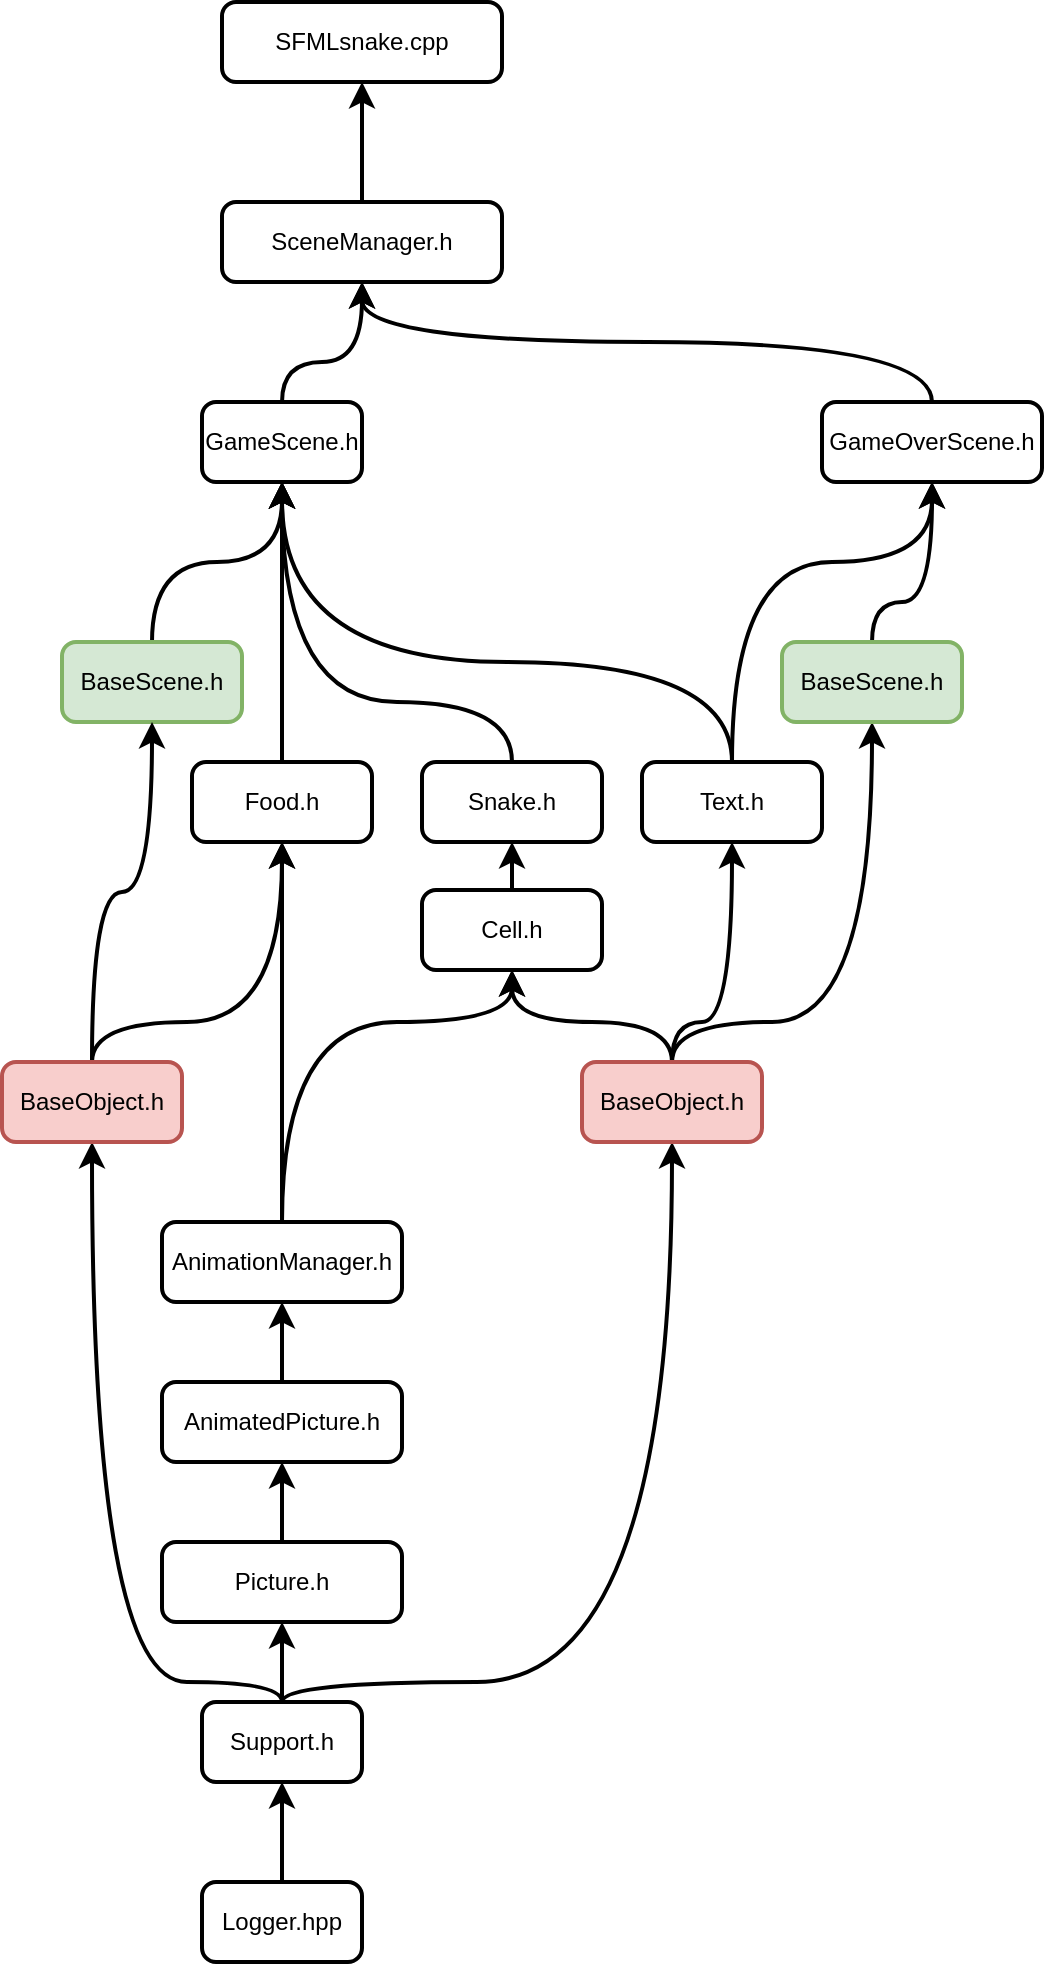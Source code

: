 <mxfile version="16.5.1" type="device"><diagram id="C5RBs43oDa-KdzZeNtuy" name="Page-1"><mxGraphModel dx="557" dy="745" grid="1" gridSize="10" guides="1" tooltips="1" connect="1" arrows="1" fold="1" page="1" pageScale="1" pageWidth="827" pageHeight="1169" math="0" shadow="0"><root><mxCell id="WIyWlLk6GJQsqaUBKTNV-0"/><mxCell id="WIyWlLk6GJQsqaUBKTNV-1" parent="WIyWlLk6GJQsqaUBKTNV-0"/><mxCell id="fmXq7sl4-tG1h7ZS7099-0" value="SFMLsnake.cpp" style="rounded=1;whiteSpace=wrap;html=1;absoluteArcSize=1;arcSize=14;strokeWidth=2;" parent="WIyWlLk6GJQsqaUBKTNV-1" vertex="1"><mxGeometry x="130" y="80" width="140" height="40" as="geometry"/></mxCell><mxCell id="fmXq7sl4-tG1h7ZS7099-4" style="edgeStyle=orthogonalEdgeStyle;rounded=0;orthogonalLoop=1;jettySize=auto;html=1;exitX=0.5;exitY=0;exitDx=0;exitDy=0;entryX=0.5;entryY=1;entryDx=0;entryDy=0;strokeWidth=2;endArrow=classic;endFill=1;targetPerimeterSpacing=0;endSize=7;startSize=7;shadow=0;elbow=vertical;curved=1;" parent="WIyWlLk6GJQsqaUBKTNV-1" source="fmXq7sl4-tG1h7ZS7099-1" target="fmXq7sl4-tG1h7ZS7099-0" edge="1"><mxGeometry relative="1" as="geometry"/></mxCell><mxCell id="fmXq7sl4-tG1h7ZS7099-1" value="SceneManager.h" style="rounded=1;whiteSpace=wrap;html=1;absoluteArcSize=1;arcSize=14;strokeWidth=2;" parent="WIyWlLk6GJQsqaUBKTNV-1" vertex="1"><mxGeometry x="130" y="180" width="140" height="40" as="geometry"/></mxCell><mxCell id="dve3AM8fMskFHtIiWT6L-1" style="edgeStyle=orthogonalEdgeStyle;curved=1;rounded=0;orthogonalLoop=1;jettySize=auto;html=1;exitX=0.5;exitY=0;exitDx=0;exitDy=0;entryX=0.5;entryY=1;entryDx=0;entryDy=0;startSize=7;endSize=7;strokeWidth=2;" parent="WIyWlLk6GJQsqaUBKTNV-1" source="fmXq7sl4-tG1h7ZS7099-6" target="fmXq7sl4-tG1h7ZS7099-53" edge="1"><mxGeometry relative="1" as="geometry"/></mxCell><mxCell id="6EnyYHKE5XATyrGGFMXo-16" style="edgeStyle=orthogonalEdgeStyle;curved=1;rounded=0;orthogonalLoop=1;jettySize=auto;html=1;exitX=0.5;exitY=0;exitDx=0;exitDy=0;entryX=0.5;entryY=1;entryDx=0;entryDy=0;startSize=7;endSize=7;strokeWidth=2;" parent="WIyWlLk6GJQsqaUBKTNV-1" source="fmXq7sl4-tG1h7ZS7099-6" target="6EnyYHKE5XATyrGGFMXo-0" edge="1"><mxGeometry relative="1" as="geometry"><Array as="points"><mxPoint x="160" y="920"/><mxPoint x="65" y="920"/></Array></mxGeometry></mxCell><mxCell id="NNPCCKdnxoWh5YIswRHr-2" style="edgeStyle=orthogonalEdgeStyle;curved=1;rounded=0;orthogonalLoop=1;jettySize=auto;html=1;exitX=0.5;exitY=0;exitDx=0;exitDy=0;entryX=0.5;entryY=1;entryDx=0;entryDy=0;startSize=7;endSize=7;strokeWidth=2;" edge="1" parent="WIyWlLk6GJQsqaUBKTNV-1" source="fmXq7sl4-tG1h7ZS7099-6" target="6EnyYHKE5XATyrGGFMXo-4"><mxGeometry relative="1" as="geometry"><Array as="points"><mxPoint x="160" y="920"/><mxPoint x="355" y="920"/></Array></mxGeometry></mxCell><mxCell id="fmXq7sl4-tG1h7ZS7099-6" value="Support.h" style="rounded=1;whiteSpace=wrap;html=1;absoluteArcSize=1;arcSize=14;strokeWidth=2;" parent="WIyWlLk6GJQsqaUBKTNV-1" vertex="1"><mxGeometry x="120" y="930" width="80" height="40" as="geometry"/></mxCell><mxCell id="fmXq7sl4-tG1h7ZS7099-79" style="edgeStyle=orthogonalEdgeStyle;curved=1;rounded=0;orthogonalLoop=1;jettySize=auto;html=1;exitX=0.5;exitY=0;exitDx=0;exitDy=0;entryX=0.5;entryY=1;entryDx=0;entryDy=0;shadow=0;endArrow=classic;endFill=1;startSize=7;endSize=7;targetPerimeterSpacing=0;strokeWidth=2;elbow=vertical;" parent="WIyWlLk6GJQsqaUBKTNV-1" source="fmXq7sl4-tG1h7ZS7099-7" target="fmXq7sl4-tG1h7ZS7099-6" edge="1"><mxGeometry relative="1" as="geometry"/></mxCell><mxCell id="fmXq7sl4-tG1h7ZS7099-7" value="Logger.hpp" style="rounded=1;whiteSpace=wrap;html=1;absoluteArcSize=1;arcSize=14;strokeWidth=2;" parent="WIyWlLk6GJQsqaUBKTNV-1" vertex="1"><mxGeometry x="120" y="1020" width="80" height="40" as="geometry"/></mxCell><mxCell id="fmXq7sl4-tG1h7ZS7099-97" style="edgeStyle=orthogonalEdgeStyle;curved=1;rounded=0;orthogonalLoop=1;jettySize=auto;html=1;exitX=0.5;exitY=0;exitDx=0;exitDy=0;entryX=0.5;entryY=1;entryDx=0;entryDy=0;shadow=0;endArrow=classic;endFill=1;startSize=7;endSize=7;targetPerimeterSpacing=0;strokeWidth=2;elbow=vertical;" parent="WIyWlLk6GJQsqaUBKTNV-1" source="fmXq7sl4-tG1h7ZS7099-8" target="fmXq7sl4-tG1h7ZS7099-1" edge="1"><mxGeometry relative="1" as="geometry"><Array as="points"><mxPoint x="160" y="260"/><mxPoint x="200" y="260"/></Array></mxGeometry></mxCell><mxCell id="fmXq7sl4-tG1h7ZS7099-8" value="GameScene.h" style="rounded=1;whiteSpace=wrap;html=1;absoluteArcSize=1;arcSize=14;strokeWidth=2;" parent="WIyWlLk6GJQsqaUBKTNV-1" vertex="1"><mxGeometry x="120" y="280" width="80" height="40" as="geometry"/></mxCell><mxCell id="fmXq7sl4-tG1h7ZS7099-99" style="edgeStyle=orthogonalEdgeStyle;curved=1;rounded=0;orthogonalLoop=1;jettySize=auto;html=1;exitX=0.5;exitY=0;exitDx=0;exitDy=0;entryX=0.5;entryY=1;entryDx=0;entryDy=0;shadow=0;endArrow=classic;endFill=1;startSize=7;endSize=7;targetPerimeterSpacing=0;strokeWidth=2;elbow=vertical;" parent="WIyWlLk6GJQsqaUBKTNV-1" source="fmXq7sl4-tG1h7ZS7099-9" target="fmXq7sl4-tG1h7ZS7099-1" edge="1"><mxGeometry relative="1" as="geometry"/></mxCell><mxCell id="fmXq7sl4-tG1h7ZS7099-9" value="GameOverScene.h" style="rounded=1;whiteSpace=wrap;html=1;absoluteArcSize=1;arcSize=14;strokeWidth=2;" parent="WIyWlLk6GJQsqaUBKTNV-1" vertex="1"><mxGeometry x="430" y="280" width="110" height="40" as="geometry"/></mxCell><mxCell id="6EnyYHKE5XATyrGGFMXo-10" style="edgeStyle=orthogonalEdgeStyle;curved=1;rounded=0;orthogonalLoop=1;jettySize=auto;html=1;exitX=0.5;exitY=0;exitDx=0;exitDy=0;entryX=0.5;entryY=1;entryDx=0;entryDy=0;startSize=7;endSize=7;strokeWidth=2;" parent="WIyWlLk6GJQsqaUBKTNV-1" source="fmXq7sl4-tG1h7ZS7099-23" target="fmXq7sl4-tG1h7ZS7099-8" edge="1"><mxGeometry relative="1" as="geometry"/></mxCell><mxCell id="fmXq7sl4-tG1h7ZS7099-23" value="BaseScene.h" style="rounded=1;whiteSpace=wrap;html=1;absoluteArcSize=1;arcSize=14;strokeWidth=2;fillColor=#d5e8d4;strokeColor=#82b366;" parent="WIyWlLk6GJQsqaUBKTNV-1" vertex="1"><mxGeometry x="50" y="400" width="90" height="40" as="geometry"/></mxCell><mxCell id="fmXq7sl4-tG1h7ZS7099-71" style="edgeStyle=orthogonalEdgeStyle;curved=1;rounded=0;orthogonalLoop=1;jettySize=auto;html=1;exitX=0.5;exitY=0;exitDx=0;exitDy=0;entryX=0.5;entryY=1;entryDx=0;entryDy=0;shadow=0;endArrow=classic;endFill=1;startSize=7;endSize=7;targetPerimeterSpacing=0;strokeWidth=2;elbow=vertical;" parent="WIyWlLk6GJQsqaUBKTNV-1" source="fmXq7sl4-tG1h7ZS7099-24" target="fmXq7sl4-tG1h7ZS7099-8" edge="1"><mxGeometry relative="1" as="geometry"><Array as="points"><mxPoint x="275" y="430"/><mxPoint x="160" y="430"/></Array></mxGeometry></mxCell><mxCell id="fmXq7sl4-tG1h7ZS7099-24" value="Snake.h" style="rounded=1;whiteSpace=wrap;html=1;absoluteArcSize=1;arcSize=14;strokeWidth=2;" parent="WIyWlLk6GJQsqaUBKTNV-1" vertex="1"><mxGeometry x="230" y="460" width="90" height="40" as="geometry"/></mxCell><mxCell id="fmXq7sl4-tG1h7ZS7099-72" style="edgeStyle=orthogonalEdgeStyle;curved=1;rounded=0;orthogonalLoop=1;jettySize=auto;html=1;exitX=0.5;exitY=0;exitDx=0;exitDy=0;entryX=0.5;entryY=1;entryDx=0;entryDy=0;shadow=0;endArrow=classic;endFill=1;startSize=7;endSize=7;targetPerimeterSpacing=0;strokeWidth=2;elbow=vertical;" parent="WIyWlLk6GJQsqaUBKTNV-1" source="fmXq7sl4-tG1h7ZS7099-25" target="fmXq7sl4-tG1h7ZS7099-8" edge="1"><mxGeometry relative="1" as="geometry"><Array as="points"><mxPoint x="160" y="560"/><mxPoint x="160" y="560"/></Array></mxGeometry></mxCell><mxCell id="fmXq7sl4-tG1h7ZS7099-25" value="Food.h" style="rounded=1;whiteSpace=wrap;html=1;absoluteArcSize=1;arcSize=14;strokeWidth=2;" parent="WIyWlLk6GJQsqaUBKTNV-1" vertex="1"><mxGeometry x="115" y="460" width="90" height="40" as="geometry"/></mxCell><mxCell id="fmXq7sl4-tG1h7ZS7099-70" style="edgeStyle=orthogonalEdgeStyle;curved=1;rounded=0;orthogonalLoop=1;jettySize=auto;html=1;exitX=0.5;exitY=0;exitDx=0;exitDy=0;entryX=0.5;entryY=1;entryDx=0;entryDy=0;shadow=0;endArrow=classic;endFill=1;startSize=7;endSize=7;targetPerimeterSpacing=0;strokeWidth=2;elbow=vertical;" parent="WIyWlLk6GJQsqaUBKTNV-1" source="fmXq7sl4-tG1h7ZS7099-27" target="fmXq7sl4-tG1h7ZS7099-8" edge="1"><mxGeometry relative="1" as="geometry"><Array as="points"><mxPoint x="385" y="410"/><mxPoint x="160" y="410"/></Array></mxGeometry></mxCell><mxCell id="fmXq7sl4-tG1h7ZS7099-102" style="edgeStyle=orthogonalEdgeStyle;curved=1;rounded=0;orthogonalLoop=1;jettySize=auto;html=1;exitX=0.5;exitY=0;exitDx=0;exitDy=0;entryX=0.5;entryY=1;entryDx=0;entryDy=0;shadow=0;endArrow=classic;endFill=1;startSize=7;endSize=7;targetPerimeterSpacing=0;strokeWidth=2;elbow=vertical;" parent="WIyWlLk6GJQsqaUBKTNV-1" source="fmXq7sl4-tG1h7ZS7099-27" target="fmXq7sl4-tG1h7ZS7099-9" edge="1"><mxGeometry relative="1" as="geometry"><Array as="points"><mxPoint x="385" y="360"/><mxPoint x="485" y="360"/></Array></mxGeometry></mxCell><mxCell id="fmXq7sl4-tG1h7ZS7099-27" value="Text.h" style="rounded=1;whiteSpace=wrap;html=1;absoluteArcSize=1;arcSize=14;strokeWidth=2;" parent="WIyWlLk6GJQsqaUBKTNV-1" vertex="1"><mxGeometry x="340" y="460" width="90" height="40" as="geometry"/></mxCell><mxCell id="fmXq7sl4-tG1h7ZS7099-76" style="edgeStyle=orthogonalEdgeStyle;curved=1;rounded=0;orthogonalLoop=1;jettySize=auto;html=1;exitX=0.5;exitY=0;exitDx=0;exitDy=0;entryX=0.5;entryY=1;entryDx=0;entryDy=0;shadow=0;endArrow=classic;endFill=1;startSize=7;endSize=7;targetPerimeterSpacing=0;strokeWidth=2;elbow=vertical;" parent="WIyWlLk6GJQsqaUBKTNV-1" source="fmXq7sl4-tG1h7ZS7099-41" target="fmXq7sl4-tG1h7ZS7099-24" edge="1"><mxGeometry relative="1" as="geometry"/></mxCell><mxCell id="fmXq7sl4-tG1h7ZS7099-41" value="Cell.h" style="rounded=1;whiteSpace=wrap;html=1;absoluteArcSize=1;arcSize=14;strokeWidth=2;" parent="WIyWlLk6GJQsqaUBKTNV-1" vertex="1"><mxGeometry x="230" y="524" width="90" height="40" as="geometry"/></mxCell><mxCell id="fmXq7sl4-tG1h7ZS7099-90" style="edgeStyle=orthogonalEdgeStyle;curved=1;rounded=0;orthogonalLoop=1;jettySize=auto;html=1;exitX=0.5;exitY=0;exitDx=0;exitDy=0;entryX=0.5;entryY=1;entryDx=0;entryDy=0;shadow=0;endArrow=classic;endFill=1;startSize=7;endSize=7;targetPerimeterSpacing=0;strokeWidth=2;elbow=vertical;" parent="WIyWlLk6GJQsqaUBKTNV-1" source="fmXq7sl4-tG1h7ZS7099-44" target="fmXq7sl4-tG1h7ZS7099-41" edge="1"><mxGeometry relative="1" as="geometry"><Array as="points"><mxPoint x="160" y="590"/><mxPoint x="275" y="590"/></Array></mxGeometry></mxCell><mxCell id="dve3AM8fMskFHtIiWT6L-0" style="edgeStyle=orthogonalEdgeStyle;rounded=0;orthogonalLoop=1;jettySize=auto;html=1;exitX=0.5;exitY=0;exitDx=0;exitDy=0;entryX=0.5;entryY=1;entryDx=0;entryDy=0;curved=1;strokeWidth=2;endSize=7;startSize=7;" parent="WIyWlLk6GJQsqaUBKTNV-1" source="fmXq7sl4-tG1h7ZS7099-44" target="fmXq7sl4-tG1h7ZS7099-25" edge="1"><mxGeometry relative="1" as="geometry"><Array as="points"><mxPoint x="160" y="690"/></Array></mxGeometry></mxCell><mxCell id="fmXq7sl4-tG1h7ZS7099-44" value="AnimationManager.h" style="rounded=1;whiteSpace=wrap;html=1;absoluteArcSize=1;arcSize=14;strokeWidth=2;" parent="WIyWlLk6GJQsqaUBKTNV-1" vertex="1"><mxGeometry x="100" y="690" width="120" height="40" as="geometry"/></mxCell><mxCell id="fmXq7sl4-tG1h7ZS7099-89" style="edgeStyle=orthogonalEdgeStyle;curved=1;rounded=0;orthogonalLoop=1;jettySize=auto;html=1;exitX=0.5;exitY=0;exitDx=0;exitDy=0;entryX=0.5;entryY=1;entryDx=0;entryDy=0;shadow=0;endArrow=classic;endFill=1;startSize=7;endSize=7;targetPerimeterSpacing=0;strokeWidth=2;elbow=vertical;" parent="WIyWlLk6GJQsqaUBKTNV-1" source="fmXq7sl4-tG1h7ZS7099-48" target="fmXq7sl4-tG1h7ZS7099-44" edge="1"><mxGeometry relative="1" as="geometry"/></mxCell><mxCell id="fmXq7sl4-tG1h7ZS7099-48" value="AnimatedPicture.h" style="rounded=1;whiteSpace=wrap;html=1;absoluteArcSize=1;arcSize=14;strokeWidth=2;" parent="WIyWlLk6GJQsqaUBKTNV-1" vertex="1"><mxGeometry x="100" y="770" width="120" height="40" as="geometry"/></mxCell><mxCell id="fmXq7sl4-tG1h7ZS7099-88" style="edgeStyle=orthogonalEdgeStyle;curved=1;rounded=0;orthogonalLoop=1;jettySize=auto;html=1;exitX=0.5;exitY=0;exitDx=0;exitDy=0;entryX=0.5;entryY=1;entryDx=0;entryDy=0;shadow=0;endArrow=classic;endFill=1;startSize=7;endSize=7;targetPerimeterSpacing=0;strokeWidth=2;elbow=vertical;" parent="WIyWlLk6GJQsqaUBKTNV-1" source="fmXq7sl4-tG1h7ZS7099-53" target="fmXq7sl4-tG1h7ZS7099-48" edge="1"><mxGeometry relative="1" as="geometry"/></mxCell><mxCell id="fmXq7sl4-tG1h7ZS7099-53" value="Picture.h" style="rounded=1;whiteSpace=wrap;html=1;absoluteArcSize=1;arcSize=14;strokeWidth=2;" parent="WIyWlLk6GJQsqaUBKTNV-1" vertex="1"><mxGeometry x="100" y="850" width="120" height="40" as="geometry"/></mxCell><mxCell id="6EnyYHKE5XATyrGGFMXo-9" style="edgeStyle=orthogonalEdgeStyle;curved=1;rounded=0;orthogonalLoop=1;jettySize=auto;html=1;exitX=0.5;exitY=0;exitDx=0;exitDy=0;entryX=0.5;entryY=1;entryDx=0;entryDy=0;startSize=7;endSize=7;strokeWidth=2;" parent="WIyWlLk6GJQsqaUBKTNV-1" source="6EnyYHKE5XATyrGGFMXo-0" target="fmXq7sl4-tG1h7ZS7099-25" edge="1"><mxGeometry relative="1" as="geometry"><Array as="points"><mxPoint x="65" y="590"/><mxPoint x="160" y="590"/></Array></mxGeometry></mxCell><mxCell id="NNPCCKdnxoWh5YIswRHr-0" style="edgeStyle=orthogonalEdgeStyle;rounded=0;orthogonalLoop=1;jettySize=auto;html=1;exitX=0.5;exitY=0;exitDx=0;exitDy=0;entryX=0.5;entryY=1;entryDx=0;entryDy=0;curved=1;startSize=7;endSize=7;strokeWidth=2;" edge="1" parent="WIyWlLk6GJQsqaUBKTNV-1" source="6EnyYHKE5XATyrGGFMXo-0" target="fmXq7sl4-tG1h7ZS7099-23"><mxGeometry relative="1" as="geometry"/></mxCell><mxCell id="6EnyYHKE5XATyrGGFMXo-0" value="BaseObject.h" style="rounded=1;whiteSpace=wrap;html=1;absoluteArcSize=1;arcSize=14;strokeWidth=2;fillColor=#f8cecc;strokeColor=#b85450;" parent="WIyWlLk6GJQsqaUBKTNV-1" vertex="1"><mxGeometry x="20" y="610" width="90" height="40" as="geometry"/></mxCell><mxCell id="6EnyYHKE5XATyrGGFMXo-5" style="edgeStyle=orthogonalEdgeStyle;curved=1;rounded=0;orthogonalLoop=1;jettySize=auto;html=1;exitX=0.5;exitY=0;exitDx=0;exitDy=0;entryX=0.5;entryY=1;entryDx=0;entryDy=0;startSize=7;endSize=7;strokeWidth=2;" parent="WIyWlLk6GJQsqaUBKTNV-1" source="6EnyYHKE5XATyrGGFMXo-4" target="fmXq7sl4-tG1h7ZS7099-41" edge="1"><mxGeometry relative="1" as="geometry"><Array as="points"><mxPoint x="355" y="590"/><mxPoint x="275" y="590"/></Array></mxGeometry></mxCell><mxCell id="6EnyYHKE5XATyrGGFMXo-15" style="edgeStyle=orthogonalEdgeStyle;curved=1;rounded=0;orthogonalLoop=1;jettySize=auto;html=1;exitX=0.5;exitY=0;exitDx=0;exitDy=0;entryX=0.5;entryY=1;entryDx=0;entryDy=0;startSize=7;endSize=7;strokeWidth=2;" parent="WIyWlLk6GJQsqaUBKTNV-1" source="6EnyYHKE5XATyrGGFMXo-4" target="fmXq7sl4-tG1h7ZS7099-27" edge="1"><mxGeometry relative="1" as="geometry"><Array as="points"><mxPoint x="355" y="590"/><mxPoint x="385" y="590"/></Array></mxGeometry></mxCell><mxCell id="NNPCCKdnxoWh5YIswRHr-1" style="edgeStyle=orthogonalEdgeStyle;curved=1;rounded=0;orthogonalLoop=1;jettySize=auto;html=1;exitX=0.5;exitY=0;exitDx=0;exitDy=0;entryX=0.5;entryY=1;entryDx=0;entryDy=0;startSize=7;endSize=7;strokeWidth=2;" edge="1" parent="WIyWlLk6GJQsqaUBKTNV-1" source="6EnyYHKE5XATyrGGFMXo-4" target="6EnyYHKE5XATyrGGFMXo-11"><mxGeometry relative="1" as="geometry"><Array as="points"><mxPoint x="355" y="590"/><mxPoint x="455" y="590"/></Array></mxGeometry></mxCell><mxCell id="6EnyYHKE5XATyrGGFMXo-4" value="BaseObject.h" style="rounded=1;whiteSpace=wrap;html=1;absoluteArcSize=1;arcSize=14;strokeWidth=2;fillColor=#f8cecc;strokeColor=#b85450;" parent="WIyWlLk6GJQsqaUBKTNV-1" vertex="1"><mxGeometry x="310" y="610" width="90" height="40" as="geometry"/></mxCell><mxCell id="6EnyYHKE5XATyrGGFMXo-12" style="edgeStyle=orthogonalEdgeStyle;curved=1;rounded=0;orthogonalLoop=1;jettySize=auto;html=1;exitX=0.5;exitY=0;exitDx=0;exitDy=0;entryX=0.5;entryY=1;entryDx=0;entryDy=0;startSize=7;endSize=7;strokeWidth=2;" parent="WIyWlLk6GJQsqaUBKTNV-1" source="6EnyYHKE5XATyrGGFMXo-11" target="fmXq7sl4-tG1h7ZS7099-9" edge="1"><mxGeometry relative="1" as="geometry"><Array as="points"><mxPoint x="455" y="380"/><mxPoint x="485" y="380"/></Array></mxGeometry></mxCell><mxCell id="6EnyYHKE5XATyrGGFMXo-11" value="BaseScene.h" style="rounded=1;whiteSpace=wrap;html=1;absoluteArcSize=1;arcSize=14;strokeWidth=2;fillColor=#d5e8d4;strokeColor=#82b366;" parent="WIyWlLk6GJQsqaUBKTNV-1" vertex="1"><mxGeometry x="410" y="400" width="90" height="40" as="geometry"/></mxCell></root></mxGraphModel></diagram></mxfile>